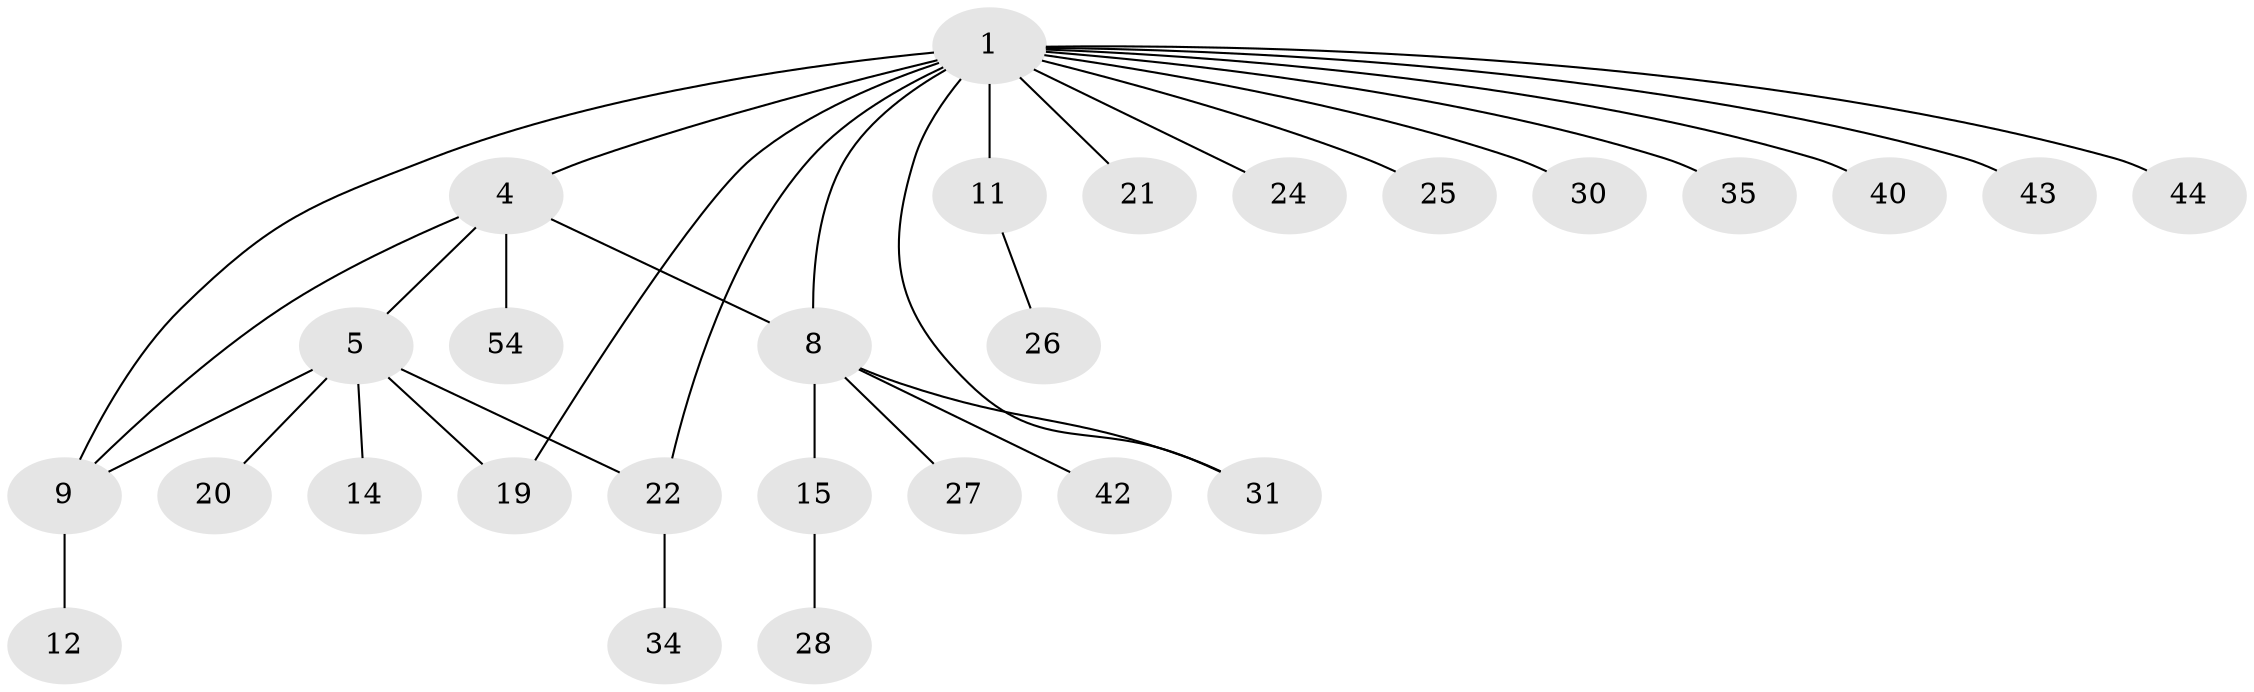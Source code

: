 // original degree distribution, {5: 0.07407407407407407, 9: 0.037037037037037035, 6: 0.037037037037037035, 4: 0.037037037037037035, 3: 0.07407407407407407, 2: 0.16666666666666666, 1: 0.5555555555555556, 8: 0.018518518518518517}
// Generated by graph-tools (version 1.1) at 2025/16/03/09/25 04:16:04]
// undirected, 27 vertices, 32 edges
graph export_dot {
graph [start="1"]
  node [color=gray90,style=filled];
  1 [super="+2+3"];
  4 [super="+7+6"];
  5 [super="+13"];
  8 [super="+23+18"];
  9 [super="+10+41+50+37+29"];
  11;
  12;
  14;
  15 [super="+17"];
  19;
  20;
  21;
  22 [super="+45"];
  24;
  25 [super="+32"];
  26;
  27;
  28;
  30;
  31;
  34 [super="+36"];
  35 [super="+49+39"];
  40;
  42;
  43;
  44;
  54;
  1 -- 8;
  1 -- 22;
  1 -- 31;
  1 -- 35;
  1 -- 40;
  1 -- 9;
  1 -- 11;
  1 -- 44;
  1 -- 24;
  1 -- 25;
  1 -- 4 [weight=3];
  1 -- 19;
  1 -- 21;
  1 -- 43;
  1 -- 30;
  4 -- 9 [weight=2];
  4 -- 54;
  4 -- 5 [weight=2];
  4 -- 8;
  5 -- 9;
  5 -- 19;
  5 -- 20;
  5 -- 22;
  5 -- 14;
  8 -- 15;
  8 -- 42;
  8 -- 27;
  8 -- 31;
  9 -- 12;
  11 -- 26;
  15 -- 28;
  22 -- 34;
}
